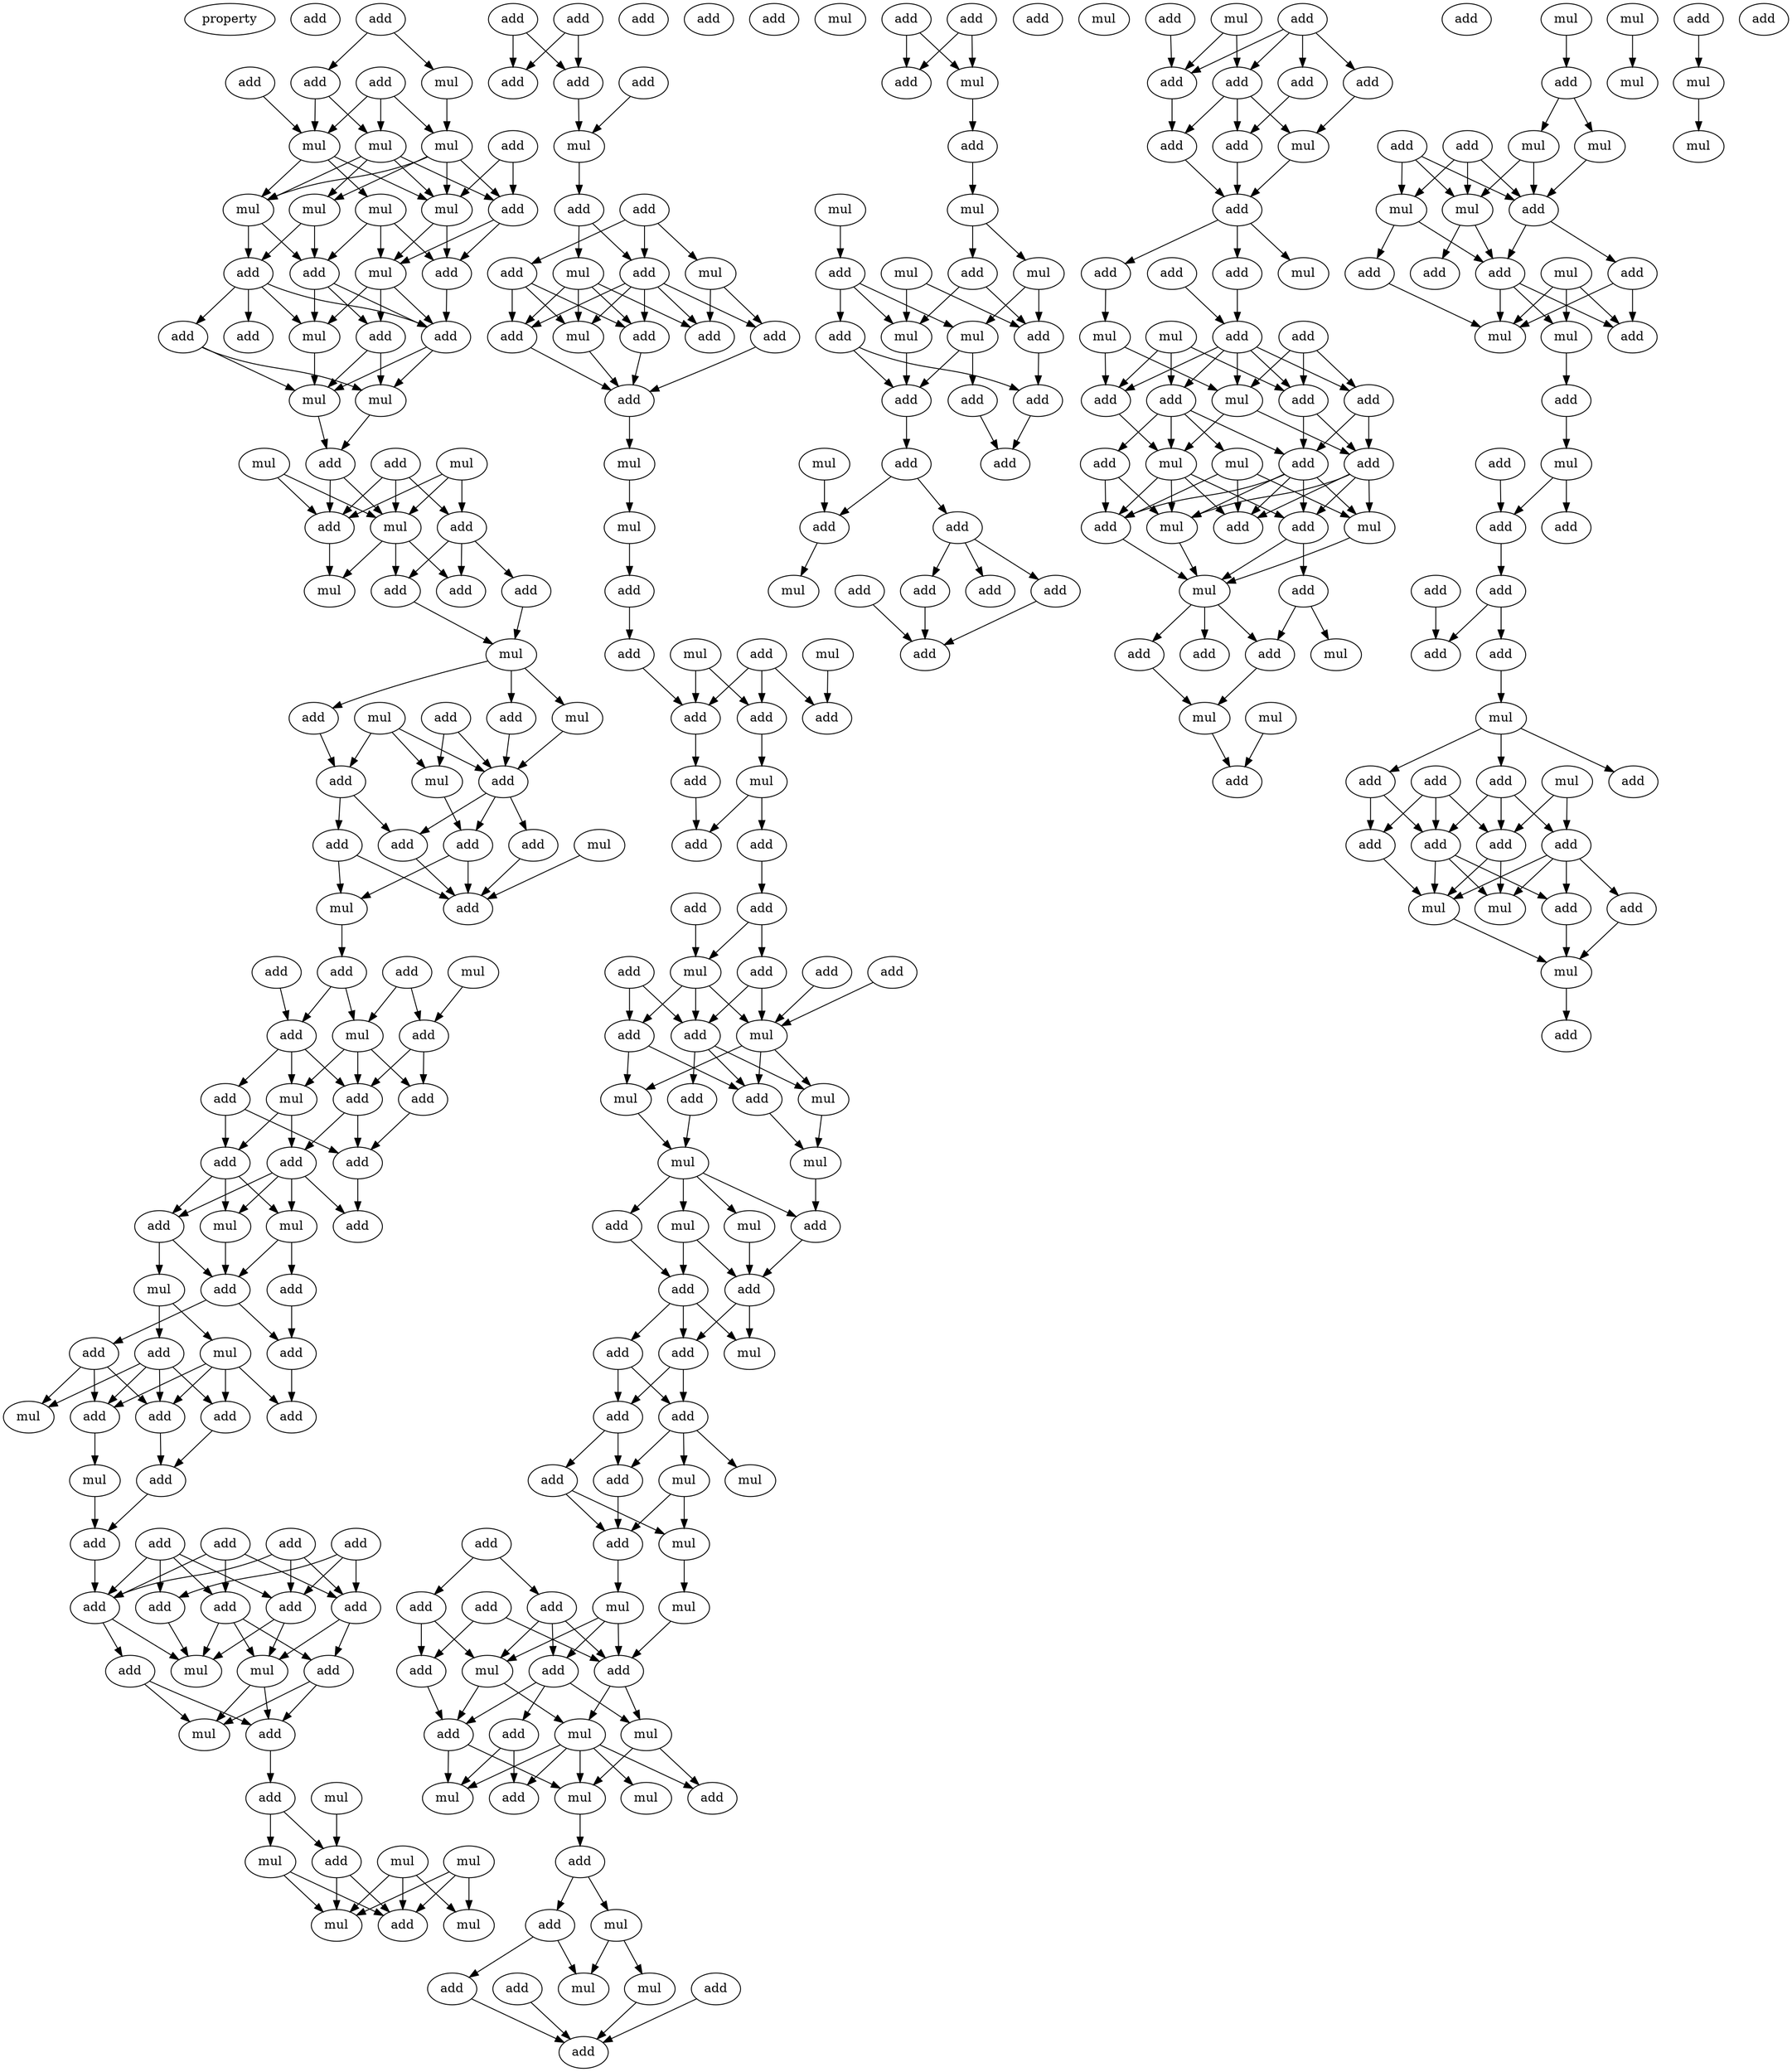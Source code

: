 digraph {
    node [fontcolor=black]
    property [mul=2,lf=1.3]
    0 [ label = add ];
    1 [ label = add ];
    2 [ label = mul ];
    3 [ label = add ];
    4 [ label = add ];
    5 [ label = add ];
    6 [ label = mul ];
    7 [ label = mul ];
    8 [ label = mul ];
    9 [ label = add ];
    10 [ label = mul ];
    11 [ label = mul ];
    12 [ label = mul ];
    13 [ label = add ];
    14 [ label = mul ];
    15 [ label = mul ];
    16 [ label = add ];
    17 [ label = add ];
    18 [ label = add ];
    19 [ label = add ];
    20 [ label = add ];
    21 [ label = mul ];
    22 [ label = add ];
    23 [ label = add ];
    24 [ label = mul ];
    25 [ label = mul ];
    26 [ label = mul ];
    27 [ label = add ];
    28 [ label = add ];
    29 [ label = mul ];
    30 [ label = add ];
    31 [ label = add ];
    32 [ label = mul ];
    33 [ label = mul ];
    34 [ label = add ];
    35 [ label = add ];
    36 [ label = add ];
    37 [ label = mul ];
    38 [ label = add ];
    39 [ label = mul ];
    40 [ label = add ];
    41 [ label = mul ];
    42 [ label = add ];
    43 [ label = add ];
    44 [ label = mul ];
    45 [ label = add ];
    46 [ label = add ];
    47 [ label = add ];
    48 [ label = add ];
    49 [ label = add ];
    50 [ label = mul ];
    51 [ label = add ];
    52 [ label = mul ];
    53 [ label = add ];
    54 [ label = add ];
    55 [ label = mul ];
    56 [ label = add ];
    57 [ label = add ];
    58 [ label = mul ];
    59 [ label = add ];
    60 [ label = add ];
    61 [ label = mul ];
    62 [ label = add ];
    63 [ label = add ];
    64 [ label = add ];
    65 [ label = add ];
    66 [ label = add ];
    67 [ label = mul ];
    68 [ label = mul ];
    69 [ label = add ];
    70 [ label = add ];
    71 [ label = add ];
    72 [ label = add ];
    73 [ label = mul ];
    74 [ label = add ];
    75 [ label = add ];
    76 [ label = add ];
    77 [ label = mul ];
    78 [ label = add ];
    79 [ label = add ];
    80 [ label = add ];
    81 [ label = mul ];
    82 [ label = add ];
    83 [ label = mul ];
    84 [ label = add ];
    85 [ label = add ];
    86 [ label = add ];
    87 [ label = add ];
    88 [ label = add ];
    89 [ label = add ];
    90 [ label = add ];
    91 [ label = add ];
    92 [ label = add ];
    93 [ label = add ];
    94 [ label = add ];
    95 [ label = mul ];
    96 [ label = add ];
    97 [ label = mul ];
    98 [ label = add ];
    99 [ label = mul ];
    100 [ label = add ];
    101 [ label = add ];
    102 [ label = mul ];
    103 [ label = mul ];
    104 [ label = mul ];
    105 [ label = mul ];
    106 [ label = add ];
    107 [ label = add ];
    108 [ label = mul ];
    109 [ label = mul ];
    110 [ label = add ];
    111 [ label = add ];
    112 [ label = add ];
    113 [ label = add ];
    114 [ label = add ];
    115 [ label = mul ];
    116 [ label = add ];
    117 [ label = add ];
    118 [ label = mul ];
    119 [ label = add ];
    120 [ label = add ];
    121 [ label = mul ];
    122 [ label = add ];
    123 [ label = add ];
    124 [ label = mul ];
    125 [ label = add ];
    126 [ label = add ];
    127 [ label = add ];
    128 [ label = mul ];
    129 [ label = mul ];
    130 [ label = add ];
    131 [ label = mul ];
    132 [ label = add ];
    133 [ label = mul ];
    134 [ label = add ];
    135 [ label = add ];
    136 [ label = add ];
    137 [ label = add ];
    138 [ label = add ];
    139 [ label = mul ];
    140 [ label = add ];
    141 [ label = add ];
    142 [ label = add ];
    143 [ label = add ];
    144 [ label = add ];
    145 [ label = add ];
    146 [ label = add ];
    147 [ label = mul ];
    148 [ label = add ];
    149 [ label = add ];
    150 [ label = add ];
    151 [ label = add ];
    152 [ label = mul ];
    153 [ label = add ];
    154 [ label = mul ];
    155 [ label = add ];
    156 [ label = mul ];
    157 [ label = add ];
    158 [ label = mul ];
    159 [ label = mul ];
    160 [ label = mul ];
    161 [ label = add ];
    162 [ label = add ];
    163 [ label = add ];
    164 [ label = mul ];
    165 [ label = add ];
    166 [ label = add ];
    167 [ label = add ];
    168 [ label = mul ];
    169 [ label = add ];
    170 [ label = mul ];
    171 [ label = add ];
    172 [ label = add ];
    173 [ label = mul ];
    174 [ label = mul ];
    175 [ label = add ];
    176 [ label = add ];
    177 [ label = mul ];
    178 [ label = add ];
    179 [ label = add ];
    180 [ label = add ];
    181 [ label = mul ];
    182 [ label = add ];
    183 [ label = add ];
    184 [ label = mul ];
    185 [ label = add ];
    186 [ label = add ];
    187 [ label = add ];
    188 [ label = mul ];
    189 [ label = mul ];
    190 [ label = add ];
    191 [ label = add ];
    192 [ label = mul ];
    193 [ label = mul ];
    194 [ label = mul ];
    195 [ label = mul ];
    196 [ label = add ];
    197 [ label = add ];
    198 [ label = add ];
    199 [ label = mul ];
    200 [ label = add ];
    201 [ label = add ];
    202 [ label = mul ];
    203 [ label = add ];
    204 [ label = mul ];
    205 [ label = add ];
    206 [ label = add ];
    207 [ label = add ];
    208 [ label = add ];
    209 [ label = add ];
    210 [ label = mul ];
    211 [ label = add ];
    212 [ label = add ];
    213 [ label = mul ];
    214 [ label = mul ];
    215 [ label = mul ];
    216 [ label = add ];
    217 [ label = add ];
    218 [ label = mul ];
    219 [ label = add ];
    220 [ label = mul ];
    221 [ label = add ];
    222 [ label = mul ];
    223 [ label = add ];
    224 [ label = add ];
    225 [ label = add ];
    226 [ label = mul ];
    227 [ label = add ];
    228 [ label = add ];
    229 [ label = add ];
    230 [ label = add ];
    231 [ label = add ];
    232 [ label = mul ];
    233 [ label = add ];
    234 [ label = add ];
    235 [ label = add ];
    236 [ label = add ];
    237 [ label = mul ];
    238 [ label = add ];
    239 [ label = add ];
    240 [ label = mul ];
    241 [ label = add ];
    242 [ label = add ];
    243 [ label = add ];
    244 [ label = add ];
    245 [ label = mul ];
    246 [ label = add ];
    247 [ label = add ];
    248 [ label = add ];
    249 [ label = add ];
    250 [ label = add ];
    251 [ label = add ];
    252 [ label = mul ];
    253 [ label = mul ];
    254 [ label = add ];
    255 [ label = mul ];
    256 [ label = add ];
    257 [ label = mul ];
    258 [ label = add ];
    259 [ label = add ];
    260 [ label = add ];
    261 [ label = add ];
    262 [ label = add ];
    263 [ label = mul ];
    264 [ label = mul ];
    265 [ label = add ];
    266 [ label = add ];
    267 [ label = mul ];
    268 [ label = add ];
    269 [ label = add ];
    270 [ label = mul ];
    271 [ label = add ];
    272 [ label = add ];
    273 [ label = mul ];
    274 [ label = add ];
    275 [ label = add ];
    276 [ label = add ];
    277 [ label = add ];
    278 [ label = mul ];
    279 [ label = mul ];
    280 [ label = mul ];
    281 [ label = add ];
    282 [ label = mul ];
    283 [ label = add ];
    284 [ label = add ];
    285 [ label = mul ];
    286 [ label = mul ];
    287 [ label = add ];
    288 [ label = add ];
    289 [ label = mul ];
    290 [ label = mul ];
    291 [ label = add ];
    292 [ label = mul ];
    293 [ label = add ];
    294 [ label = add ];
    295 [ label = add ];
    296 [ label = mul ];
    297 [ label = add ];
    298 [ label = mul ];
    299 [ label = add ];
    300 [ label = mul ];
    301 [ label = mul ];
    302 [ label = add ];
    303 [ label = add ];
    304 [ label = add ];
    305 [ label = mul ];
    306 [ label = add ];
    307 [ label = add ];
    308 [ label = add ];
    309 [ label = add ];
    310 [ label = mul ];
    311 [ label = add ];
    312 [ label = add ];
    313 [ label = mul ];
    314 [ label = add ];
    315 [ label = add ];
    316 [ label = add ];
    317 [ label = add ];
    318 [ label = add ];
    319 [ label = add ];
    320 [ label = add ];
    321 [ label = mul ];
    322 [ label = mul ];
    323 [ label = add ];
    324 [ label = mul ];
    325 [ label = add ];
    326 [ label = add ];
    327 [ label = mul ];
    328 [ label = mul ];
    329 [ label = add ];
    1 -> 2 [ name = 0 ];
    1 -> 4 [ name = 1 ];
    2 -> 8 [ name = 2 ];
    3 -> 6 [ name = 3 ];
    4 -> 6 [ name = 4 ];
    4 -> 7 [ name = 5 ];
    5 -> 6 [ name = 6 ];
    5 -> 7 [ name = 7 ];
    5 -> 8 [ name = 8 ];
    6 -> 10 [ name = 9 ];
    6 -> 11 [ name = 10 ];
    6 -> 12 [ name = 11 ];
    7 -> 10 [ name = 12 ];
    7 -> 12 [ name = 13 ];
    7 -> 13 [ name = 14 ];
    7 -> 14 [ name = 15 ];
    8 -> 10 [ name = 16 ];
    8 -> 12 [ name = 17 ];
    8 -> 13 [ name = 18 ];
    8 -> 14 [ name = 19 ];
    9 -> 12 [ name = 20 ];
    9 -> 13 [ name = 21 ];
    10 -> 17 [ name = 22 ];
    10 -> 18 [ name = 23 ];
    11 -> 15 [ name = 24 ];
    11 -> 16 [ name = 25 ];
    11 -> 17 [ name = 26 ];
    12 -> 15 [ name = 27 ];
    12 -> 16 [ name = 28 ];
    13 -> 15 [ name = 29 ];
    13 -> 16 [ name = 30 ];
    14 -> 17 [ name = 31 ];
    14 -> 18 [ name = 32 ];
    15 -> 19 [ name = 33 ];
    15 -> 21 [ name = 34 ];
    15 -> 23 [ name = 35 ];
    16 -> 19 [ name = 36 ];
    17 -> 19 [ name = 37 ];
    17 -> 21 [ name = 38 ];
    17 -> 23 [ name = 39 ];
    18 -> 19 [ name = 40 ];
    18 -> 20 [ name = 41 ];
    18 -> 21 [ name = 42 ];
    18 -> 22 [ name = 43 ];
    19 -> 24 [ name = 44 ];
    19 -> 25 [ name = 45 ];
    21 -> 24 [ name = 46 ];
    22 -> 24 [ name = 47 ];
    22 -> 25 [ name = 48 ];
    23 -> 24 [ name = 49 ];
    23 -> 25 [ name = 50 ];
    24 -> 27 [ name = 51 ];
    25 -> 27 [ name = 52 ];
    26 -> 31 [ name = 53 ];
    26 -> 32 [ name = 54 ];
    27 -> 31 [ name = 55 ];
    27 -> 32 [ name = 56 ];
    28 -> 30 [ name = 57 ];
    28 -> 31 [ name = 58 ];
    28 -> 32 [ name = 59 ];
    29 -> 30 [ name = 60 ];
    29 -> 31 [ name = 61 ];
    29 -> 32 [ name = 62 ];
    30 -> 34 [ name = 63 ];
    30 -> 35 [ name = 64 ];
    30 -> 36 [ name = 65 ];
    31 -> 33 [ name = 66 ];
    32 -> 33 [ name = 67 ];
    32 -> 35 [ name = 68 ];
    32 -> 36 [ name = 69 ];
    34 -> 37 [ name = 70 ];
    35 -> 37 [ name = 71 ];
    37 -> 40 [ name = 72 ];
    37 -> 41 [ name = 73 ];
    37 -> 42 [ name = 74 ];
    38 -> 43 [ name = 75 ];
    38 -> 44 [ name = 76 ];
    39 -> 43 [ name = 77 ];
    39 -> 44 [ name = 78 ];
    39 -> 45 [ name = 79 ];
    40 -> 45 [ name = 80 ];
    41 -> 43 [ name = 81 ];
    42 -> 43 [ name = 82 ];
    43 -> 46 [ name = 83 ];
    43 -> 47 [ name = 84 ];
    43 -> 48 [ name = 85 ];
    44 -> 48 [ name = 86 ];
    45 -> 46 [ name = 87 ];
    45 -> 49 [ name = 88 ];
    46 -> 51 [ name = 89 ];
    47 -> 51 [ name = 90 ];
    48 -> 51 [ name = 91 ];
    48 -> 52 [ name = 92 ];
    49 -> 51 [ name = 93 ];
    49 -> 52 [ name = 94 ];
    50 -> 51 [ name = 95 ];
    52 -> 54 [ name = 96 ];
    53 -> 57 [ name = 97 ];
    53 -> 58 [ name = 98 ];
    54 -> 58 [ name = 99 ];
    54 -> 59 [ name = 100 ];
    55 -> 57 [ name = 101 ];
    56 -> 59 [ name = 102 ];
    57 -> 60 [ name = 103 ];
    57 -> 63 [ name = 104 ];
    58 -> 60 [ name = 105 ];
    58 -> 61 [ name = 106 ];
    58 -> 63 [ name = 107 ];
    59 -> 60 [ name = 108 ];
    59 -> 61 [ name = 109 ];
    59 -> 62 [ name = 110 ];
    60 -> 65 [ name = 111 ];
    60 -> 66 [ name = 112 ];
    61 -> 64 [ name = 113 ];
    61 -> 65 [ name = 114 ];
    62 -> 64 [ name = 115 ];
    62 -> 66 [ name = 116 ];
    63 -> 66 [ name = 117 ];
    64 -> 67 [ name = 118 ];
    64 -> 68 [ name = 119 ];
    64 -> 69 [ name = 120 ];
    65 -> 67 [ name = 121 ];
    65 -> 68 [ name = 122 ];
    65 -> 69 [ name = 123 ];
    65 -> 70 [ name = 124 ];
    66 -> 70 [ name = 125 ];
    67 -> 71 [ name = 126 ];
    68 -> 71 [ name = 127 ];
    68 -> 72 [ name = 128 ];
    69 -> 71 [ name = 129 ];
    69 -> 73 [ name = 130 ];
    71 -> 74 [ name = 131 ];
    71 -> 76 [ name = 132 ];
    72 -> 74 [ name = 133 ];
    73 -> 75 [ name = 134 ];
    73 -> 77 [ name = 135 ];
    74 -> 82 [ name = 136 ];
    75 -> 78 [ name = 137 ];
    75 -> 79 [ name = 138 ];
    75 -> 80 [ name = 139 ];
    75 -> 81 [ name = 140 ];
    76 -> 78 [ name = 141 ];
    76 -> 79 [ name = 142 ];
    76 -> 81 [ name = 143 ];
    77 -> 78 [ name = 144 ];
    77 -> 79 [ name = 145 ];
    77 -> 80 [ name = 146 ];
    77 -> 82 [ name = 147 ];
    78 -> 83 [ name = 148 ];
    79 -> 84 [ name = 149 ];
    80 -> 84 [ name = 150 ];
    83 -> 85 [ name = 151 ];
    84 -> 85 [ name = 152 ];
    85 -> 92 [ name = 153 ];
    86 -> 90 [ name = 154 ];
    86 -> 92 [ name = 155 ];
    86 -> 93 [ name = 156 ];
    87 -> 91 [ name = 157 ];
    87 -> 92 [ name = 158 ];
    87 -> 93 [ name = 159 ];
    87 -> 94 [ name = 160 ];
    88 -> 90 [ name = 161 ];
    88 -> 91 [ name = 162 ];
    88 -> 94 [ name = 163 ];
    89 -> 90 [ name = 164 ];
    89 -> 92 [ name = 165 ];
    89 -> 94 [ name = 166 ];
    90 -> 96 [ name = 167 ];
    90 -> 97 [ name = 168 ];
    91 -> 95 [ name = 169 ];
    92 -> 95 [ name = 170 ];
    92 -> 98 [ name = 171 ];
    93 -> 95 [ name = 172 ];
    93 -> 96 [ name = 173 ];
    93 -> 97 [ name = 174 ];
    94 -> 95 [ name = 175 ];
    94 -> 97 [ name = 176 ];
    96 -> 99 [ name = 177 ];
    96 -> 100 [ name = 178 ];
    97 -> 99 [ name = 179 ];
    97 -> 100 [ name = 180 ];
    98 -> 99 [ name = 181 ];
    98 -> 100 [ name = 182 ];
    100 -> 101 [ name = 183 ];
    101 -> 105 [ name = 184 ];
    101 -> 106 [ name = 185 ];
    102 -> 106 [ name = 186 ];
    103 -> 107 [ name = 187 ];
    103 -> 108 [ name = 188 ];
    103 -> 109 [ name = 189 ];
    104 -> 107 [ name = 190 ];
    104 -> 108 [ name = 191 ];
    104 -> 109 [ name = 192 ];
    105 -> 107 [ name = 193 ];
    105 -> 108 [ name = 194 ];
    106 -> 107 [ name = 195 ];
    106 -> 108 [ name = 196 ];
    110 -> 112 [ name = 197 ];
    110 -> 114 [ name = 198 ];
    111 -> 112 [ name = 199 ];
    111 -> 114 [ name = 200 ];
    112 -> 115 [ name = 201 ];
    113 -> 115 [ name = 202 ];
    115 -> 116 [ name = 203 ];
    116 -> 119 [ name = 204 ];
    116 -> 121 [ name = 205 ];
    117 -> 118 [ name = 206 ];
    117 -> 119 [ name = 207 ];
    117 -> 120 [ name = 208 ];
    118 -> 122 [ name = 209 ];
    118 -> 123 [ name = 210 ];
    119 -> 122 [ name = 211 ];
    119 -> 123 [ name = 212 ];
    119 -> 124 [ name = 213 ];
    119 -> 125 [ name = 214 ];
    119 -> 126 [ name = 215 ];
    120 -> 124 [ name = 216 ];
    120 -> 125 [ name = 217 ];
    120 -> 126 [ name = 218 ];
    121 -> 123 [ name = 219 ];
    121 -> 124 [ name = 220 ];
    121 -> 125 [ name = 221 ];
    121 -> 126 [ name = 222 ];
    122 -> 127 [ name = 223 ];
    124 -> 127 [ name = 224 ];
    125 -> 127 [ name = 225 ];
    126 -> 127 [ name = 226 ];
    127 -> 128 [ name = 227 ];
    128 -> 129 [ name = 228 ];
    129 -> 130 [ name = 229 ];
    130 -> 135 [ name = 230 ];
    131 -> 137 [ name = 231 ];
    133 -> 136 [ name = 232 ];
    133 -> 138 [ name = 233 ];
    134 -> 136 [ name = 234 ];
    134 -> 137 [ name = 235 ];
    134 -> 138 [ name = 236 ];
    135 -> 138 [ name = 237 ];
    136 -> 139 [ name = 238 ];
    138 -> 140 [ name = 239 ];
    139 -> 141 [ name = 240 ];
    139 -> 142 [ name = 241 ];
    140 -> 141 [ name = 242 ];
    142 -> 144 [ name = 243 ];
    144 -> 147 [ name = 244 ];
    144 -> 150 [ name = 245 ];
    145 -> 147 [ name = 246 ];
    146 -> 152 [ name = 247 ];
    147 -> 151 [ name = 248 ];
    147 -> 152 [ name = 249 ];
    147 -> 153 [ name = 250 ];
    148 -> 152 [ name = 251 ];
    149 -> 151 [ name = 252 ];
    149 -> 153 [ name = 253 ];
    150 -> 152 [ name = 254 ];
    150 -> 153 [ name = 255 ];
    151 -> 154 [ name = 256 ];
    151 -> 155 [ name = 257 ];
    152 -> 154 [ name = 258 ];
    152 -> 155 [ name = 259 ];
    152 -> 156 [ name = 260 ];
    153 -> 155 [ name = 261 ];
    153 -> 156 [ name = 262 ];
    153 -> 157 [ name = 263 ];
    154 -> 159 [ name = 264 ];
    155 -> 158 [ name = 265 ];
    156 -> 158 [ name = 266 ];
    157 -> 159 [ name = 267 ];
    158 -> 162 [ name = 268 ];
    159 -> 160 [ name = 269 ];
    159 -> 162 [ name = 270 ];
    159 -> 163 [ name = 271 ];
    159 -> 164 [ name = 272 ];
    160 -> 166 [ name = 273 ];
    162 -> 166 [ name = 274 ];
    163 -> 165 [ name = 275 ];
    164 -> 165 [ name = 276 ];
    164 -> 166 [ name = 277 ];
    165 -> 167 [ name = 278 ];
    165 -> 169 [ name = 279 ];
    165 -> 170 [ name = 280 ];
    166 -> 169 [ name = 281 ];
    166 -> 170 [ name = 282 ];
    167 -> 171 [ name = 283 ];
    167 -> 172 [ name = 284 ];
    169 -> 171 [ name = 285 ];
    169 -> 172 [ name = 286 ];
    171 -> 175 [ name = 287 ];
    171 -> 176 [ name = 288 ];
    172 -> 173 [ name = 289 ];
    172 -> 174 [ name = 290 ];
    172 -> 176 [ name = 291 ];
    173 -> 177 [ name = 292 ];
    173 -> 178 [ name = 293 ];
    175 -> 177 [ name = 294 ];
    175 -> 178 [ name = 295 ];
    176 -> 178 [ name = 296 ];
    177 -> 184 [ name = 297 ];
    178 -> 181 [ name = 298 ];
    179 -> 182 [ name = 299 ];
    179 -> 183 [ name = 300 ];
    180 -> 186 [ name = 301 ];
    180 -> 187 [ name = 302 ];
    181 -> 185 [ name = 303 ];
    181 -> 186 [ name = 304 ];
    181 -> 188 [ name = 305 ];
    182 -> 185 [ name = 306 ];
    182 -> 186 [ name = 307 ];
    182 -> 188 [ name = 308 ];
    183 -> 187 [ name = 309 ];
    183 -> 188 [ name = 310 ];
    184 -> 186 [ name = 311 ];
    185 -> 189 [ name = 312 ];
    185 -> 190 [ name = 313 ];
    185 -> 191 [ name = 314 ];
    186 -> 189 [ name = 315 ];
    186 -> 192 [ name = 316 ];
    187 -> 190 [ name = 317 ];
    188 -> 190 [ name = 318 ];
    188 -> 192 [ name = 319 ];
    189 -> 195 [ name = 320 ];
    189 -> 196 [ name = 321 ];
    190 -> 193 [ name = 322 ];
    190 -> 195 [ name = 323 ];
    191 -> 193 [ name = 324 ];
    191 -> 197 [ name = 325 ];
    192 -> 193 [ name = 326 ];
    192 -> 194 [ name = 327 ];
    192 -> 195 [ name = 328 ];
    192 -> 196 [ name = 329 ];
    192 -> 197 [ name = 330 ];
    195 -> 198 [ name = 331 ];
    198 -> 199 [ name = 332 ];
    198 -> 200 [ name = 333 ];
    199 -> 202 [ name = 334 ];
    199 -> 204 [ name = 335 ];
    200 -> 203 [ name = 336 ];
    200 -> 204 [ name = 337 ];
    201 -> 206 [ name = 338 ];
    202 -> 206 [ name = 339 ];
    203 -> 206 [ name = 340 ];
    205 -> 206 [ name = 341 ];
    207 -> 209 [ name = 342 ];
    207 -> 210 [ name = 343 ];
    208 -> 209 [ name = 344 ];
    208 -> 210 [ name = 345 ];
    210 -> 211 [ name = 346 ];
    211 -> 214 [ name = 347 ];
    213 -> 216 [ name = 348 ];
    214 -> 217 [ name = 349 ];
    214 -> 218 [ name = 350 ];
    215 -> 220 [ name = 351 ];
    215 -> 221 [ name = 352 ];
    216 -> 219 [ name = 353 ];
    216 -> 220 [ name = 354 ];
    216 -> 222 [ name = 355 ];
    217 -> 220 [ name = 356 ];
    217 -> 221 [ name = 357 ];
    218 -> 221 [ name = 358 ];
    218 -> 222 [ name = 359 ];
    219 -> 223 [ name = 360 ];
    219 -> 224 [ name = 361 ];
    220 -> 224 [ name = 362 ];
    221 -> 223 [ name = 363 ];
    222 -> 224 [ name = 364 ];
    222 -> 225 [ name = 365 ];
    223 -> 227 [ name = 366 ];
    224 -> 228 [ name = 367 ];
    225 -> 227 [ name = 368 ];
    226 -> 229 [ name = 369 ];
    228 -> 229 [ name = 370 ];
    228 -> 230 [ name = 371 ];
    229 -> 232 [ name = 372 ];
    230 -> 231 [ name = 373 ];
    230 -> 234 [ name = 374 ];
    230 -> 235 [ name = 375 ];
    231 -> 236 [ name = 376 ];
    233 -> 236 [ name = 377 ];
    234 -> 236 [ name = 378 ];
    238 -> 241 [ name = 379 ];
    239 -> 241 [ name = 380 ];
    239 -> 242 [ name = 381 ];
    239 -> 243 [ name = 382 ];
    239 -> 244 [ name = 383 ];
    240 -> 241 [ name = 384 ];
    240 -> 242 [ name = 385 ];
    241 -> 246 [ name = 386 ];
    242 -> 245 [ name = 387 ];
    242 -> 246 [ name = 388 ];
    242 -> 247 [ name = 389 ];
    243 -> 245 [ name = 390 ];
    244 -> 247 [ name = 391 ];
    245 -> 248 [ name = 392 ];
    246 -> 248 [ name = 393 ];
    247 -> 248 [ name = 394 ];
    248 -> 250 [ name = 395 ];
    248 -> 251 [ name = 396 ];
    248 -> 252 [ name = 397 ];
    249 -> 254 [ name = 398 ];
    250 -> 253 [ name = 399 ];
    251 -> 254 [ name = 400 ];
    253 -> 257 [ name = 401 ];
    253 -> 261 [ name = 402 ];
    254 -> 257 [ name = 403 ];
    254 -> 258 [ name = 404 ];
    254 -> 259 [ name = 405 ];
    254 -> 260 [ name = 406 ];
    254 -> 261 [ name = 407 ];
    255 -> 258 [ name = 408 ];
    255 -> 259 [ name = 409 ];
    255 -> 261 [ name = 410 ];
    256 -> 257 [ name = 411 ];
    256 -> 258 [ name = 412 ];
    256 -> 260 [ name = 413 ];
    257 -> 264 [ name = 414 ];
    257 -> 266 [ name = 415 ];
    258 -> 262 [ name = 416 ];
    258 -> 266 [ name = 417 ];
    259 -> 262 [ name = 418 ];
    259 -> 263 [ name = 419 ];
    259 -> 264 [ name = 420 ];
    259 -> 265 [ name = 421 ];
    260 -> 262 [ name = 422 ];
    260 -> 266 [ name = 423 ];
    261 -> 264 [ name = 424 ];
    262 -> 267 [ name = 425 ];
    262 -> 268 [ name = 426 ];
    262 -> 269 [ name = 427 ];
    262 -> 270 [ name = 428 ];
    262 -> 271 [ name = 429 ];
    263 -> 267 [ name = 430 ];
    263 -> 269 [ name = 431 ];
    263 -> 271 [ name = 432 ];
    264 -> 268 [ name = 433 ];
    264 -> 269 [ name = 434 ];
    264 -> 270 [ name = 435 ];
    264 -> 271 [ name = 436 ];
    265 -> 270 [ name = 437 ];
    265 -> 271 [ name = 438 ];
    266 -> 267 [ name = 439 ];
    266 -> 268 [ name = 440 ];
    266 -> 269 [ name = 441 ];
    266 -> 270 [ name = 442 ];
    267 -> 273 [ name = 443 ];
    268 -> 272 [ name = 444 ];
    268 -> 273 [ name = 445 ];
    270 -> 273 [ name = 446 ];
    271 -> 273 [ name = 447 ];
    272 -> 277 [ name = 448 ];
    272 -> 278 [ name = 449 ];
    273 -> 274 [ name = 450 ];
    273 -> 276 [ name = 451 ];
    273 -> 277 [ name = 452 ];
    276 -> 279 [ name = 453 ];
    277 -> 279 [ name = 454 ];
    279 -> 281 [ name = 455 ];
    280 -> 281 [ name = 456 ];
    282 -> 283 [ name = 457 ];
    283 -> 285 [ name = 458 ];
    283 -> 286 [ name = 459 ];
    284 -> 288 [ name = 460 ];
    284 -> 289 [ name = 461 ];
    284 -> 290 [ name = 462 ];
    285 -> 288 [ name = 463 ];
    285 -> 290 [ name = 464 ];
    286 -> 288 [ name = 465 ];
    287 -> 288 [ name = 466 ];
    287 -> 289 [ name = 467 ];
    287 -> 290 [ name = 468 ];
    288 -> 294 [ name = 469 ];
    288 -> 295 [ name = 470 ];
    289 -> 291 [ name = 471 ];
    289 -> 295 [ name = 472 ];
    290 -> 293 [ name = 473 ];
    290 -> 295 [ name = 474 ];
    291 -> 296 [ name = 475 ];
    292 -> 296 [ name = 476 ];
    292 -> 297 [ name = 477 ];
    292 -> 298 [ name = 478 ];
    294 -> 296 [ name = 479 ];
    294 -> 297 [ name = 480 ];
    295 -> 296 [ name = 481 ];
    295 -> 297 [ name = 482 ];
    295 -> 298 [ name = 483 ];
    298 -> 299 [ name = 484 ];
    299 -> 300 [ name = 485 ];
    300 -> 303 [ name = 486 ];
    300 -> 304 [ name = 487 ];
    301 -> 305 [ name = 488 ];
    302 -> 303 [ name = 489 ];
    303 -> 306 [ name = 490 ];
    306 -> 308 [ name = 491 ];
    306 -> 309 [ name = 492 ];
    307 -> 308 [ name = 493 ];
    309 -> 310 [ name = 494 ];
    310 -> 312 [ name = 495 ];
    310 -> 314 [ name = 496 ];
    310 -> 315 [ name = 497 ];
    311 -> 316 [ name = 498 ];
    311 -> 317 [ name = 499 ];
    311 -> 318 [ name = 500 ];
    312 -> 316 [ name = 501 ];
    312 -> 317 [ name = 502 ];
    312 -> 319 [ name = 503 ];
    313 -> 316 [ name = 504 ];
    313 -> 319 [ name = 505 ];
    315 -> 317 [ name = 506 ];
    315 -> 318 [ name = 507 ];
    316 -> 321 [ name = 508 ];
    316 -> 322 [ name = 509 ];
    317 -> 321 [ name = 510 ];
    317 -> 322 [ name = 511 ];
    317 -> 323 [ name = 512 ];
    318 -> 321 [ name = 513 ];
    319 -> 320 [ name = 514 ];
    319 -> 321 [ name = 515 ];
    319 -> 322 [ name = 516 ];
    319 -> 323 [ name = 517 ];
    320 -> 324 [ name = 518 ];
    321 -> 324 [ name = 519 ];
    323 -> 324 [ name = 520 ];
    324 -> 326 [ name = 521 ];
    325 -> 327 [ name = 522 ];
    327 -> 328 [ name = 523 ];
}
